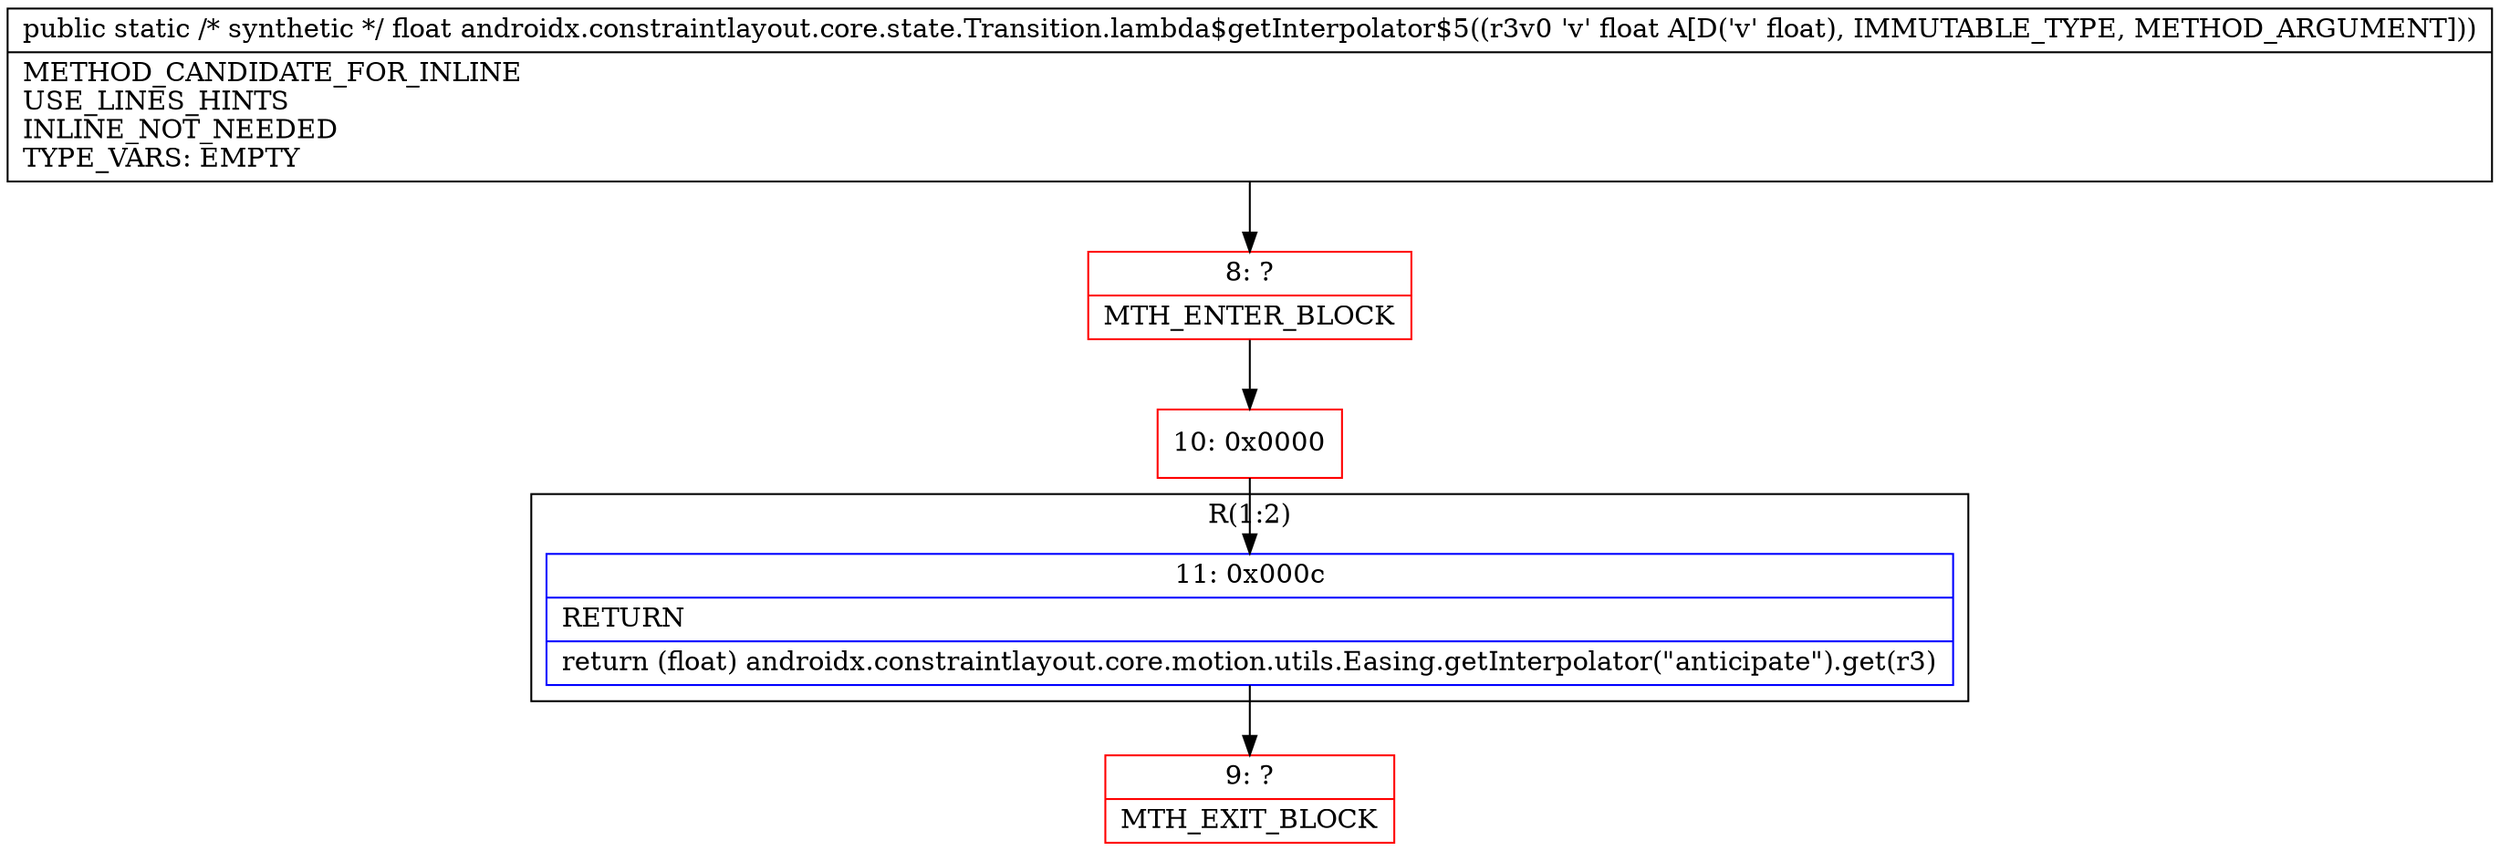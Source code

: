 digraph "CFG forandroidx.constraintlayout.core.state.Transition.lambda$getInterpolator$5(F)F" {
subgraph cluster_Region_1282270550 {
label = "R(1:2)";
node [shape=record,color=blue];
Node_11 [shape=record,label="{11\:\ 0x000c|RETURN\l|return (float) androidx.constraintlayout.core.motion.utils.Easing.getInterpolator(\"anticipate\").get(r3)\l}"];
}
Node_8 [shape=record,color=red,label="{8\:\ ?|MTH_ENTER_BLOCK\l}"];
Node_10 [shape=record,color=red,label="{10\:\ 0x0000}"];
Node_9 [shape=record,color=red,label="{9\:\ ?|MTH_EXIT_BLOCK\l}"];
MethodNode[shape=record,label="{public static \/* synthetic *\/ float androidx.constraintlayout.core.state.Transition.lambda$getInterpolator$5((r3v0 'v' float A[D('v' float), IMMUTABLE_TYPE, METHOD_ARGUMENT]))  | METHOD_CANDIDATE_FOR_INLINE\lUSE_LINES_HINTS\lINLINE_NOT_NEEDED\lTYPE_VARS: EMPTY\l}"];
MethodNode -> Node_8;Node_11 -> Node_9;
Node_8 -> Node_10;
Node_10 -> Node_11;
}

